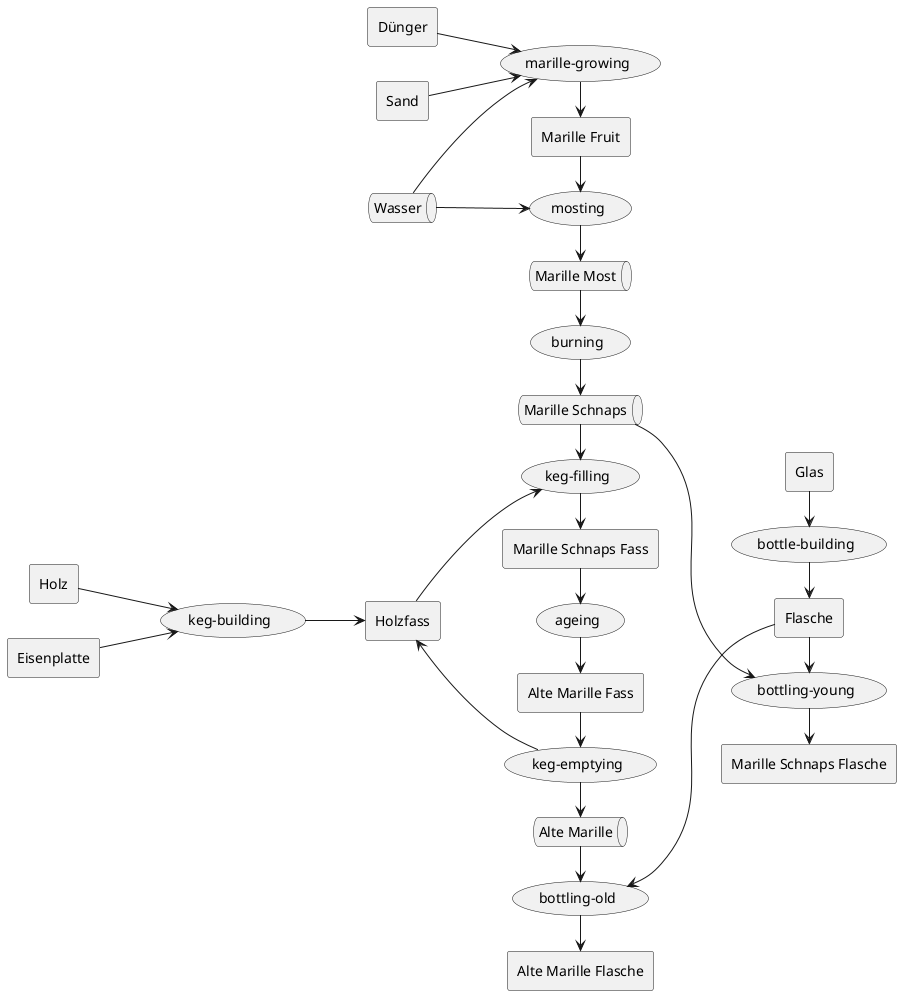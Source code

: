 @startuml
left to right direction

agent "Marille Fruit" as marille_fruit
queue "Marille Most" as marille_most
queue "Marille Schnaps" as marille_young
agent "Marille Schnaps Flasche" as marille_bottled_young
agent "Marille Schnaps Fass" as marille_keg_young
agent "Alte Marille Fass" as marille_keg_old
queue "Alte Marille" as marille_old
agent "Alte Marille Flasche" as marille_bottled_old

agent "Dünger" as fertelizer
queue "Wasser" as water
agent "Sand" as sand
agent "Glas" as glass
agent "Holz" as wood
agent "Eisenplatte" as iron_plate

agent "Flasche" as bottle
agent "Holzfass" as keg

keg -down-> (keg-filling)
(keg-emptying) -up-> keg

wood -down-> (keg-building)
iron_plate -down-> (keg-building)
(keg-building) -down-> keg

glass -> (bottle-building)
(bottle-building) -> bottle

fertelizer -down-> (marille-growing)
water -down-> (marille-growing)
sand -down-> (marille-growing)
(marille-growing) -> marille_fruit

marille_fruit -> (mosting)
water -down-> (mosting)
(mosting) -> marille_most

marille_most -> (burning)
(burning) -> marille_young

marille_young -down-> (bottling-young)
bottle -> (bottling-young)
(bottling-young) -> marille_bottled_young

marille_young -> (keg-filling)
(keg-filling) -> marille_keg_young

marille_keg_young -> (ageing)
(ageing) -> marille_keg_old

marille_keg_old -> (keg-emptying)
(keg-emptying) -> marille_old

marille_old -> (bottling-old)
bottle -up-> (bottling-old)
(bottling-old) -> marille_bottled_old

hide circle
hide empty member
@enduml